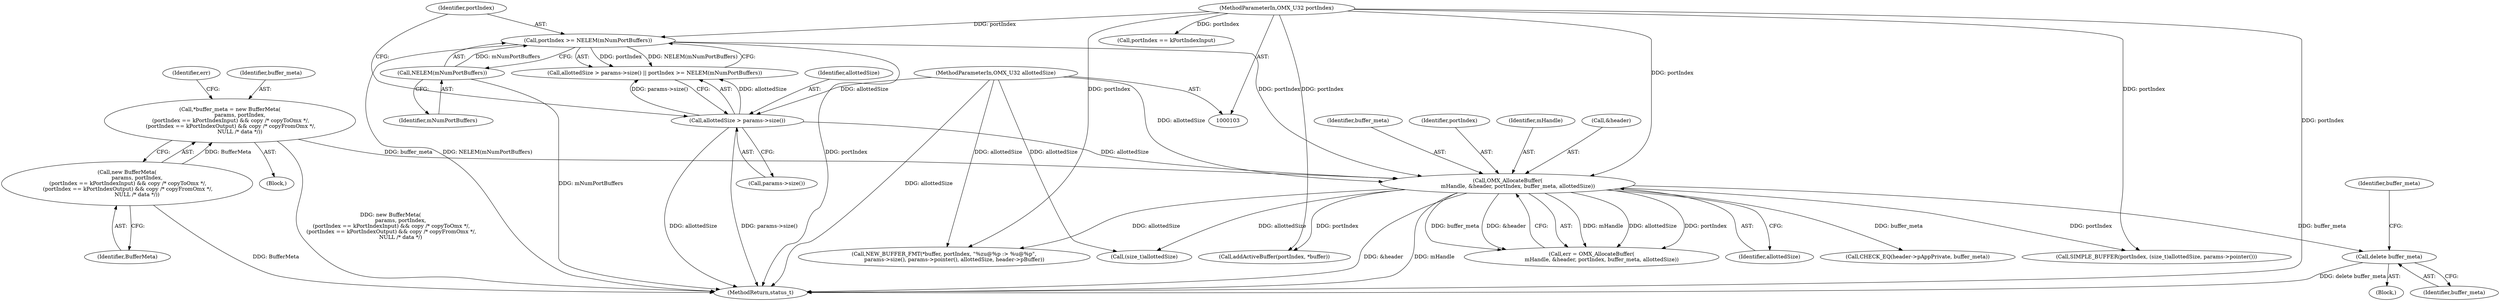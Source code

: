 digraph "0_Android_640b04121d7cd2cac90e2f7c82b97fce05f074a5@API" {
"1000173" [label="(Call,delete buffer_meta)"];
"1000152" [label="(Call,OMX_AllocateBuffer(\n            mHandle, &header, portIndex, buffer_meta, allottedSize))"];
"1000128" [label="(Call,portIndex >= NELEM(mNumPortBuffers))"];
"1000104" [label="(MethodParameterIn,OMX_U32 portIndex)"];
"1000130" [label="(Call,NELEM(mNumPortBuffers))"];
"1000144" [label="(Call,*buffer_meta = new BufferMeta(\n            params, portIndex,\n (portIndex == kPortIndexInput) && copy /* copyToOmx */,\n (portIndex == kPortIndexOutput) && copy /* copyFromOmx */,\n            NULL /* data */))"];
"1000146" [label="(Call,new BufferMeta(\n            params, portIndex,\n (portIndex == kPortIndexInput) && copy /* copyToOmx */,\n (portIndex == kPortIndexOutput) && copy /* copyFromOmx */,\n            NULL /* data */))"];
"1000125" [label="(Call,allottedSize > params->size())"];
"1000107" [label="(MethodParameterIn,OMX_U32 allottedSize)"];
"1000126" [label="(Identifier,allottedSize)"];
"1000128" [label="(Call,portIndex >= NELEM(mNumPortBuffers))"];
"1000151" [label="(Identifier,err)"];
"1000130" [label="(Call,NELEM(mNumPortBuffers))"];
"1000167" [label="(Call,SIMPLE_BUFFER(portIndex, (size_t)allottedSize, params->pointer()))"];
"1000157" [label="(Identifier,buffer_meta)"];
"1000205" [label="(Call,portIndex == kPortIndexInput)"];
"1000104" [label="(MethodParameterIn,OMX_U32 portIndex)"];
"1000213" [label="(Call,NEW_BUFFER_FMT(*buffer, portIndex, \"%zu@%p :> %u@%p\",\n            params->size(), params->pointer(), allottedSize, header->pBuffer))"];
"1000156" [label="(Identifier,portIndex)"];
"1000108" [label="(Block,)"];
"1000169" [label="(Call,(size_t)allottedSize)"];
"1000147" [label="(Identifier,BufferMeta)"];
"1000146" [label="(Call,new BufferMeta(\n            params, portIndex,\n (portIndex == kPortIndexInput) && copy /* copyToOmx */,\n (portIndex == kPortIndexOutput) && copy /* copyFromOmx */,\n            NULL /* data */))"];
"1000124" [label="(Call,allottedSize > params->size() || portIndex >= NELEM(mNumPortBuffers))"];
"1000129" [label="(Identifier,portIndex)"];
"1000153" [label="(Identifier,mHandle)"];
"1000131" [label="(Identifier,mNumPortBuffers)"];
"1000107" [label="(MethodParameterIn,OMX_U32 allottedSize)"];
"1000125" [label="(Call,allottedSize > params->size())"];
"1000127" [label="(Call,params->size())"];
"1000163" [label="(Block,)"];
"1000195" [label="(Call,addActiveBuffer(portIndex, *buffer))"];
"1000154" [label="(Call,&header)"];
"1000226" [label="(MethodReturn,status_t)"];
"1000176" [label="(Identifier,buffer_meta)"];
"1000174" [label="(Identifier,buffer_meta)"];
"1000152" [label="(Call,OMX_AllocateBuffer(\n            mHandle, &header, portIndex, buffer_meta, allottedSize))"];
"1000173" [label="(Call,delete buffer_meta)"];
"1000145" [label="(Identifier,buffer_meta)"];
"1000150" [label="(Call,err = OMX_AllocateBuffer(\n            mHandle, &header, portIndex, buffer_meta, allottedSize))"];
"1000158" [label="(Identifier,allottedSize)"];
"1000185" [label="(Call,CHECK_EQ(header->pAppPrivate, buffer_meta))"];
"1000144" [label="(Call,*buffer_meta = new BufferMeta(\n            params, portIndex,\n (portIndex == kPortIndexInput) && copy /* copyToOmx */,\n (portIndex == kPortIndexOutput) && copy /* copyFromOmx */,\n            NULL /* data */))"];
"1000173" -> "1000163"  [label="AST: "];
"1000173" -> "1000174"  [label="CFG: "];
"1000174" -> "1000173"  [label="AST: "];
"1000176" -> "1000173"  [label="CFG: "];
"1000173" -> "1000226"  [label="DDG: delete buffer_meta"];
"1000152" -> "1000173"  [label="DDG: buffer_meta"];
"1000152" -> "1000150"  [label="AST: "];
"1000152" -> "1000158"  [label="CFG: "];
"1000153" -> "1000152"  [label="AST: "];
"1000154" -> "1000152"  [label="AST: "];
"1000156" -> "1000152"  [label="AST: "];
"1000157" -> "1000152"  [label="AST: "];
"1000158" -> "1000152"  [label="AST: "];
"1000150" -> "1000152"  [label="CFG: "];
"1000152" -> "1000226"  [label="DDG: mHandle"];
"1000152" -> "1000226"  [label="DDG: &header"];
"1000152" -> "1000150"  [label="DDG: mHandle"];
"1000152" -> "1000150"  [label="DDG: allottedSize"];
"1000152" -> "1000150"  [label="DDG: portIndex"];
"1000152" -> "1000150"  [label="DDG: buffer_meta"];
"1000152" -> "1000150"  [label="DDG: &header"];
"1000128" -> "1000152"  [label="DDG: portIndex"];
"1000104" -> "1000152"  [label="DDG: portIndex"];
"1000144" -> "1000152"  [label="DDG: buffer_meta"];
"1000125" -> "1000152"  [label="DDG: allottedSize"];
"1000107" -> "1000152"  [label="DDG: allottedSize"];
"1000152" -> "1000167"  [label="DDG: portIndex"];
"1000152" -> "1000169"  [label="DDG: allottedSize"];
"1000152" -> "1000185"  [label="DDG: buffer_meta"];
"1000152" -> "1000195"  [label="DDG: portIndex"];
"1000152" -> "1000213"  [label="DDG: allottedSize"];
"1000128" -> "1000124"  [label="AST: "];
"1000128" -> "1000130"  [label="CFG: "];
"1000129" -> "1000128"  [label="AST: "];
"1000130" -> "1000128"  [label="AST: "];
"1000124" -> "1000128"  [label="CFG: "];
"1000128" -> "1000226"  [label="DDG: NELEM(mNumPortBuffers)"];
"1000128" -> "1000226"  [label="DDG: portIndex"];
"1000128" -> "1000124"  [label="DDG: portIndex"];
"1000128" -> "1000124"  [label="DDG: NELEM(mNumPortBuffers)"];
"1000104" -> "1000128"  [label="DDG: portIndex"];
"1000130" -> "1000128"  [label="DDG: mNumPortBuffers"];
"1000104" -> "1000103"  [label="AST: "];
"1000104" -> "1000226"  [label="DDG: portIndex"];
"1000104" -> "1000167"  [label="DDG: portIndex"];
"1000104" -> "1000195"  [label="DDG: portIndex"];
"1000104" -> "1000205"  [label="DDG: portIndex"];
"1000104" -> "1000213"  [label="DDG: portIndex"];
"1000130" -> "1000131"  [label="CFG: "];
"1000131" -> "1000130"  [label="AST: "];
"1000130" -> "1000226"  [label="DDG: mNumPortBuffers"];
"1000144" -> "1000108"  [label="AST: "];
"1000144" -> "1000146"  [label="CFG: "];
"1000145" -> "1000144"  [label="AST: "];
"1000146" -> "1000144"  [label="AST: "];
"1000151" -> "1000144"  [label="CFG: "];
"1000144" -> "1000226"  [label="DDG: new BufferMeta(\n            params, portIndex,\n (portIndex == kPortIndexInput) && copy /* copyToOmx */,\n (portIndex == kPortIndexOutput) && copy /* copyFromOmx */,\n            NULL /* data */)"];
"1000146" -> "1000144"  [label="DDG: BufferMeta"];
"1000146" -> "1000147"  [label="CFG: "];
"1000147" -> "1000146"  [label="AST: "];
"1000146" -> "1000226"  [label="DDG: BufferMeta"];
"1000125" -> "1000124"  [label="AST: "];
"1000125" -> "1000127"  [label="CFG: "];
"1000126" -> "1000125"  [label="AST: "];
"1000127" -> "1000125"  [label="AST: "];
"1000129" -> "1000125"  [label="CFG: "];
"1000124" -> "1000125"  [label="CFG: "];
"1000125" -> "1000226"  [label="DDG: allottedSize"];
"1000125" -> "1000226"  [label="DDG: params->size()"];
"1000125" -> "1000124"  [label="DDG: allottedSize"];
"1000125" -> "1000124"  [label="DDG: params->size()"];
"1000107" -> "1000125"  [label="DDG: allottedSize"];
"1000107" -> "1000103"  [label="AST: "];
"1000107" -> "1000226"  [label="DDG: allottedSize"];
"1000107" -> "1000169"  [label="DDG: allottedSize"];
"1000107" -> "1000213"  [label="DDG: allottedSize"];
}
